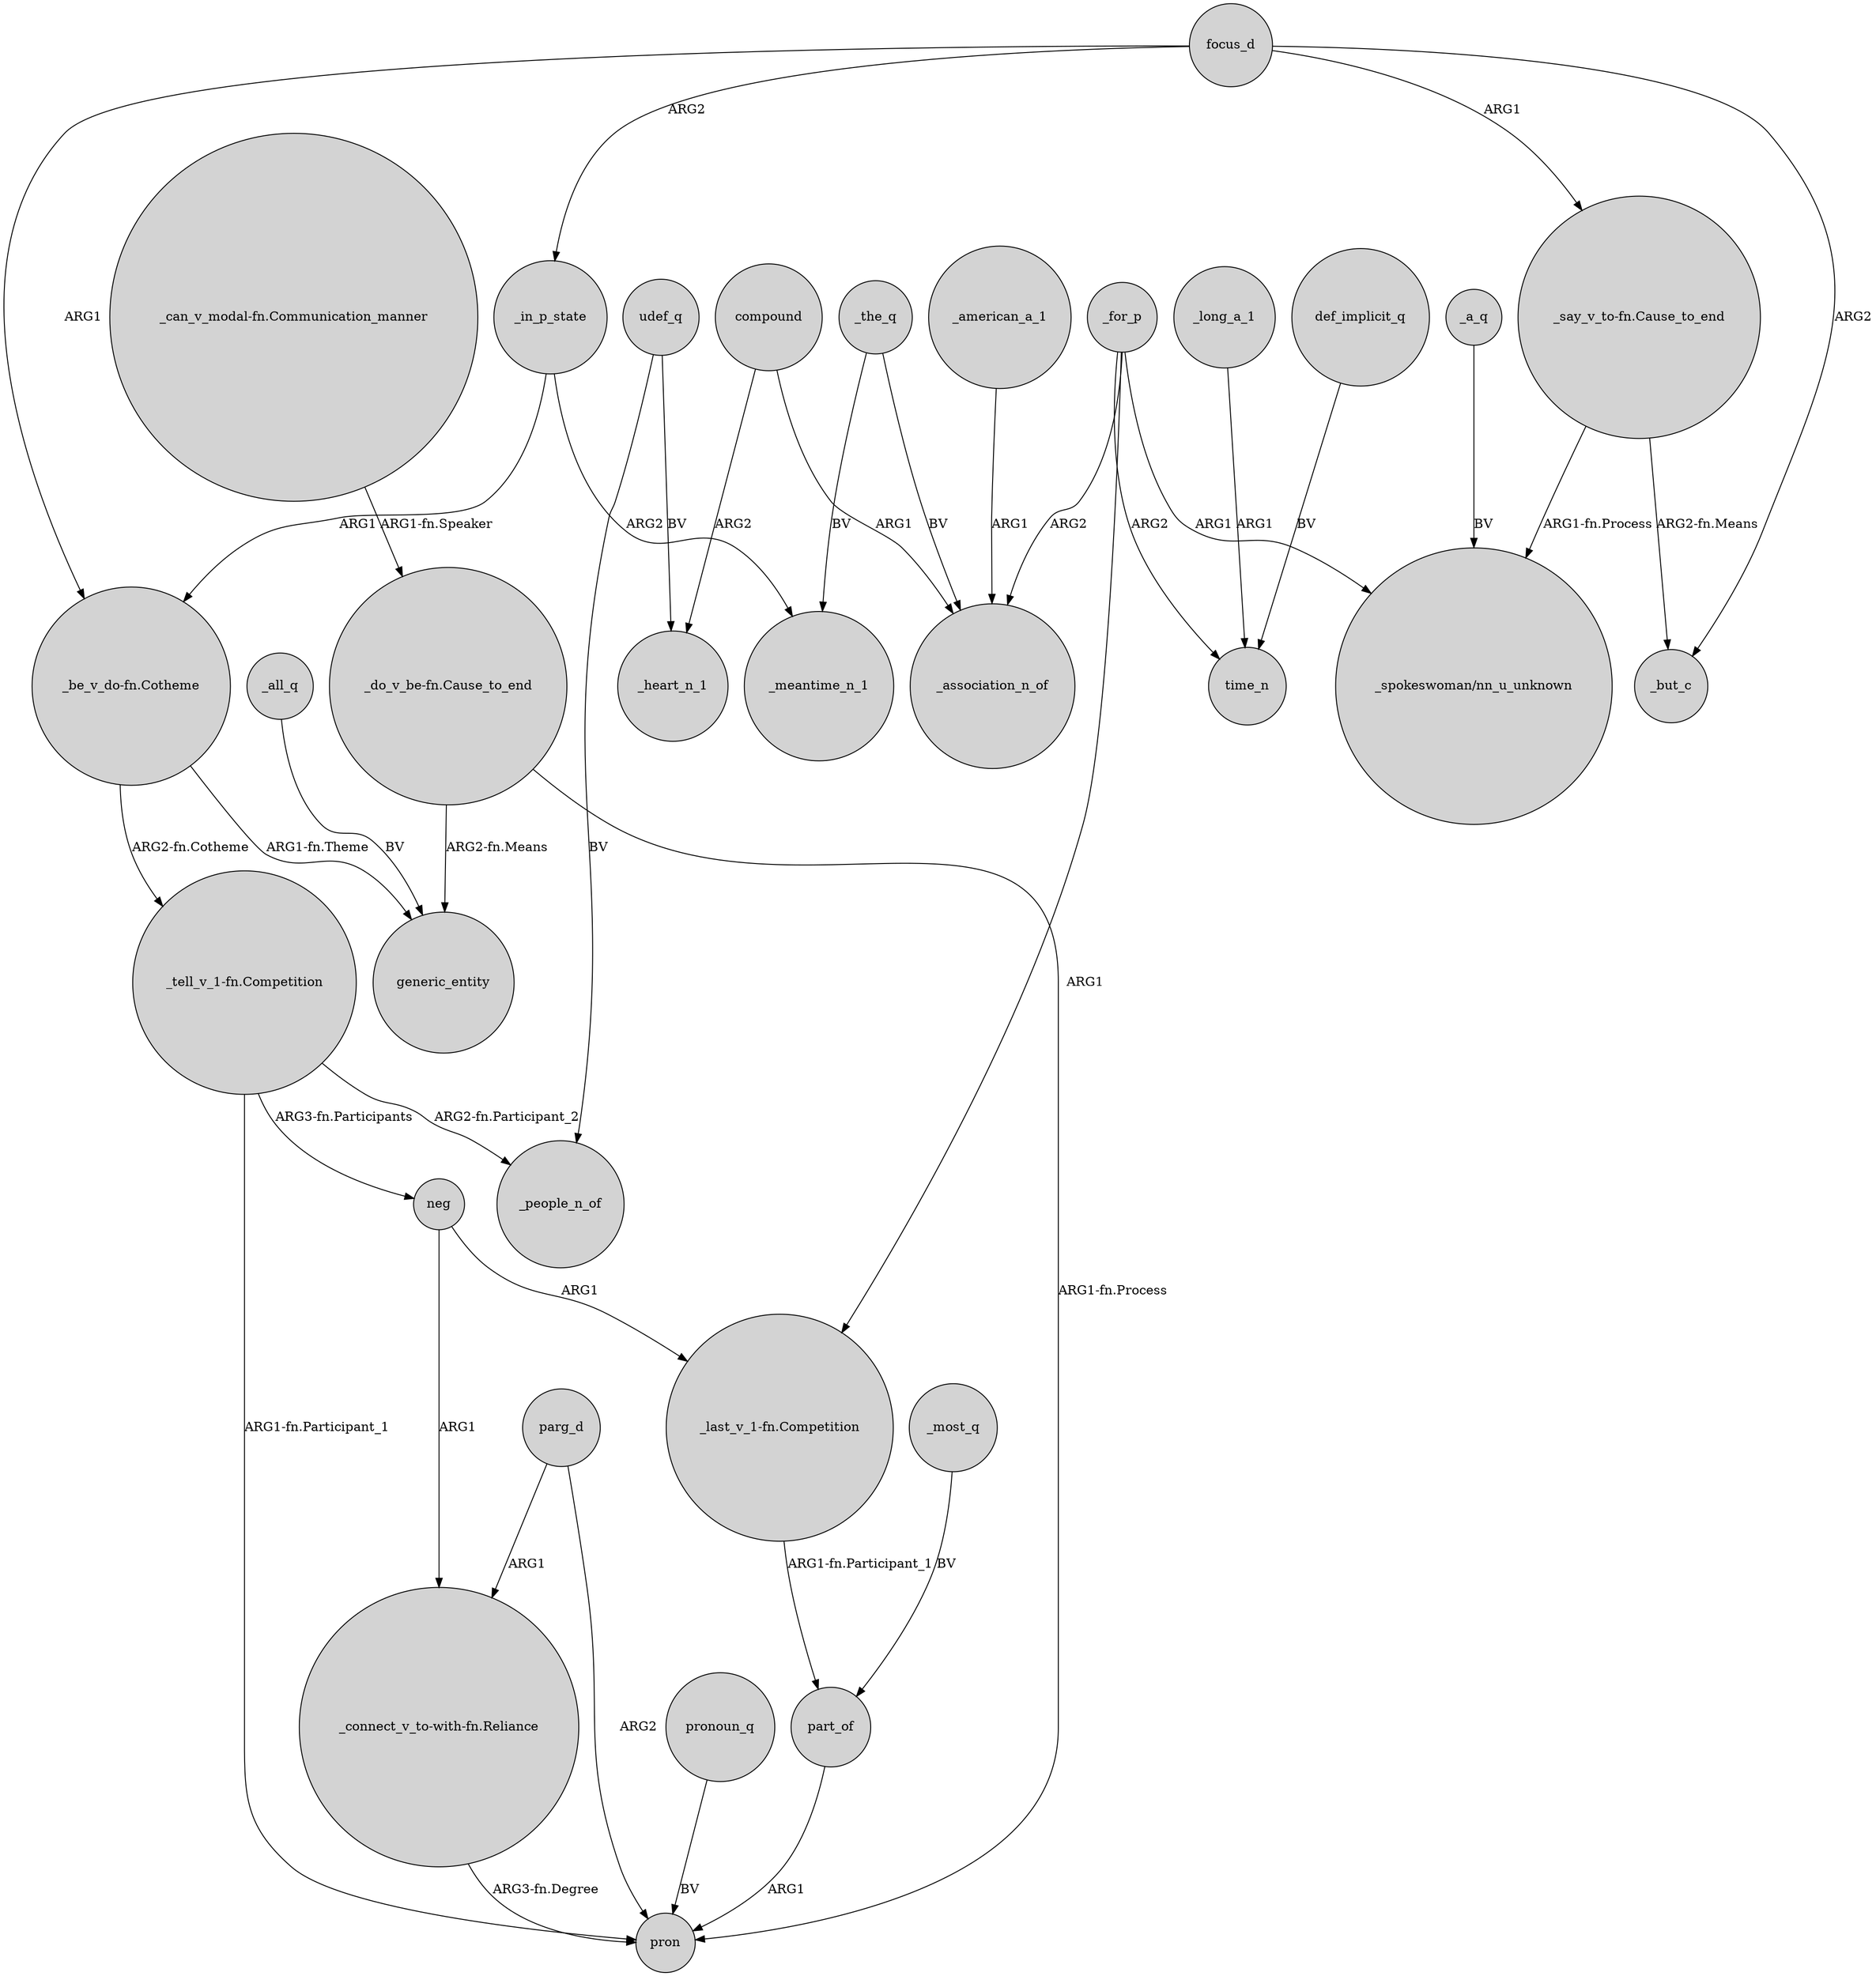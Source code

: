 digraph {
	node [shape=circle style=filled]
	udef_q -> _people_n_of [label=BV]
	_for_p -> "_last_v_1-fn.Competition" [label=ARG1]
	_for_p -> _association_n_of [label=ARG2]
	focus_d -> _in_p_state [label=ARG2]
	_for_p -> time_n [label=ARG2]
	_the_q -> _association_n_of [label=BV]
	_a_q -> "_spokeswoman/nn_u_unknown" [label=BV]
	"_do_v_be-fn.Cause_to_end" -> pron [label="ARG1-fn.Process"]
	focus_d -> "_say_v_to-fn.Cause_to_end" [label=ARG1]
	focus_d -> _but_c [label=ARG2]
	focus_d -> "_be_v_do-fn.Cotheme" [label=ARG1]
	parg_d -> pron [label=ARG2]
	"_say_v_to-fn.Cause_to_end" -> "_spokeswoman/nn_u_unknown" [label="ARG1-fn.Process"]
	"_tell_v_1-fn.Competition" -> _people_n_of [label="ARG2-fn.Participant_2"]
	"_do_v_be-fn.Cause_to_end" -> generic_entity [label="ARG2-fn.Means"]
	"_can_v_modal-fn.Communication_manner" -> "_do_v_be-fn.Cause_to_end" [label="ARG1-fn.Speaker"]
	_all_q -> generic_entity [label=BV]
	compound -> _association_n_of [label=ARG1]
	_the_q -> _meantime_n_1 [label=BV]
	neg -> "_last_v_1-fn.Competition" [label=ARG1]
	pronoun_q -> pron [label=BV]
	"_be_v_do-fn.Cotheme" -> "_tell_v_1-fn.Competition" [label="ARG2-fn.Cotheme"]
	part_of -> pron [label=ARG1]
	_in_p_state -> "_be_v_do-fn.Cotheme" [label=ARG1]
	_most_q -> part_of [label=BV]
	"_tell_v_1-fn.Competition" -> neg [label="ARG3-fn.Participants"]
	"_connect_v_to-with-fn.Reliance" -> pron [label="ARG3-fn.Degree"]
	compound -> _heart_n_1 [label=ARG2]
	_american_a_1 -> _association_n_of [label=ARG1]
	_in_p_state -> _meantime_n_1 [label=ARG2]
	_long_a_1 -> time_n [label=ARG1]
	"_say_v_to-fn.Cause_to_end" -> _but_c [label="ARG2-fn.Means"]
	_for_p -> "_spokeswoman/nn_u_unknown" [label=ARG1]
	"_tell_v_1-fn.Competition" -> pron [label="ARG1-fn.Participant_1"]
	udef_q -> _heart_n_1 [label=BV]
	neg -> "_connect_v_to-with-fn.Reliance" [label=ARG1]
	parg_d -> "_connect_v_to-with-fn.Reliance" [label=ARG1]
	"_last_v_1-fn.Competition" -> part_of [label="ARG1-fn.Participant_1"]
	"_be_v_do-fn.Cotheme" -> generic_entity [label="ARG1-fn.Theme"]
	def_implicit_q -> time_n [label=BV]
}
